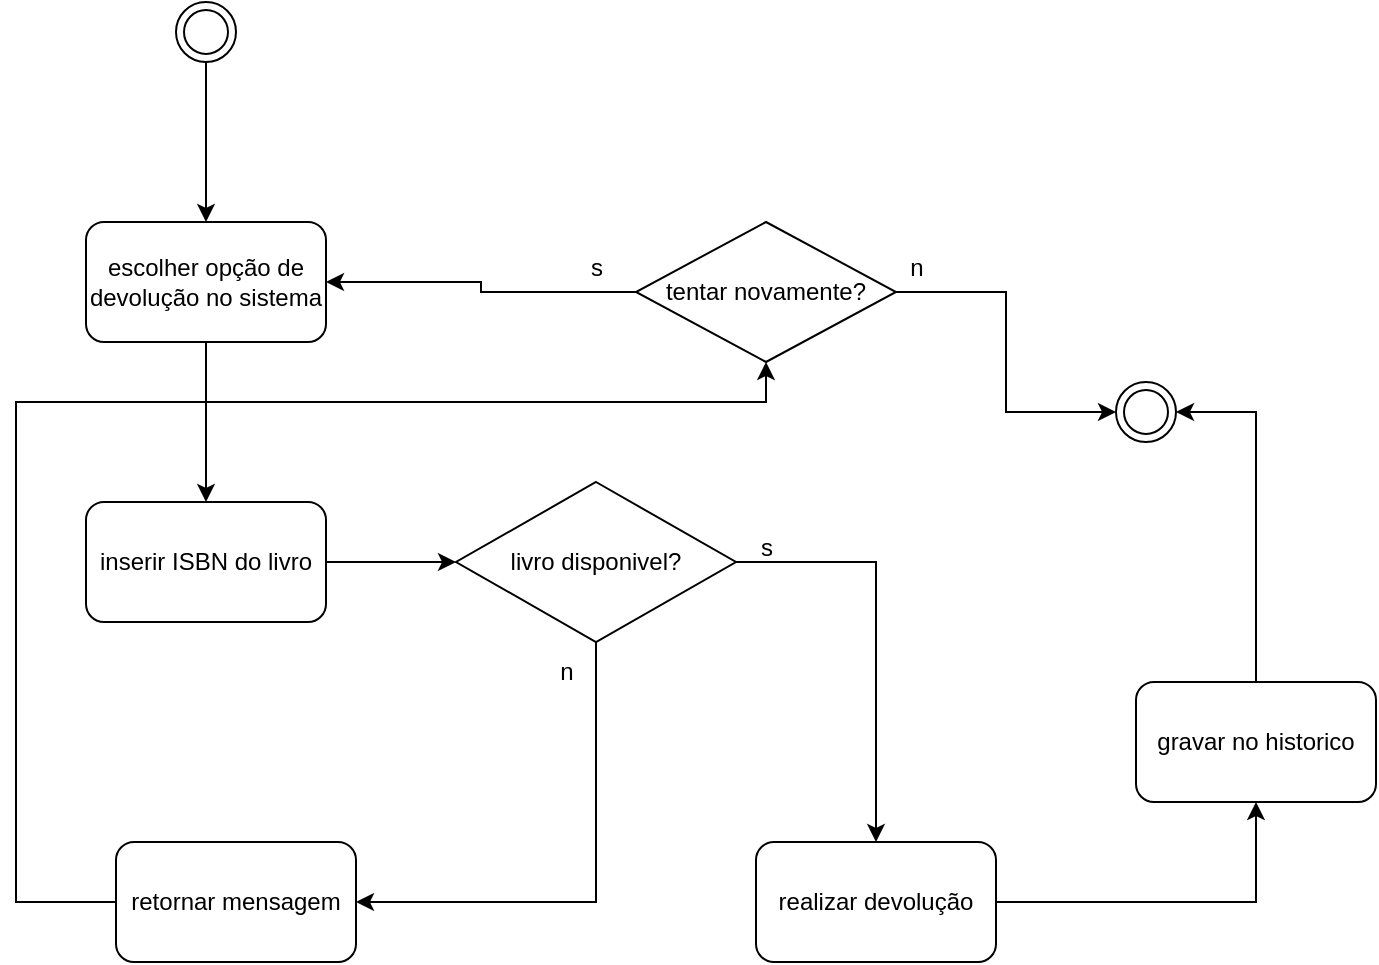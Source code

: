 <mxfile version="21.7.2" type="device">
  <diagram name="Página-1" id="ZKmiamIRYfWgfsldtudF">
    <mxGraphModel dx="1678" dy="892" grid="1" gridSize="10" guides="1" tooltips="1" connect="1" arrows="1" fold="1" page="1" pageScale="1" pageWidth="1920" pageHeight="1200" math="0" shadow="0">
      <root>
        <mxCell id="0" />
        <mxCell id="1" parent="0" />
        <mxCell id="aqb9V1pjNic0fwWnrqPl-53" style="edgeStyle=orthogonalEdgeStyle;rounded=0;orthogonalLoop=1;jettySize=auto;html=1;" edge="1" parent="1" source="aqb9V1pjNic0fwWnrqPl-44" target="aqb9V1pjNic0fwWnrqPl-45">
          <mxGeometry relative="1" as="geometry" />
        </mxCell>
        <mxCell id="aqb9V1pjNic0fwWnrqPl-44" value="" style="ellipse;html=1;shape=endState;" vertex="1" parent="1">
          <mxGeometry x="110" y="70" width="30" height="30" as="geometry" />
        </mxCell>
        <mxCell id="aqb9V1pjNic0fwWnrqPl-54" style="edgeStyle=orthogonalEdgeStyle;rounded=0;orthogonalLoop=1;jettySize=auto;html=1;" edge="1" parent="1" source="aqb9V1pjNic0fwWnrqPl-45" target="aqb9V1pjNic0fwWnrqPl-47">
          <mxGeometry relative="1" as="geometry" />
        </mxCell>
        <mxCell id="aqb9V1pjNic0fwWnrqPl-45" value="escolher opção de devolução no sistema" style="rounded=1;whiteSpace=wrap;html=1;" vertex="1" parent="1">
          <mxGeometry x="65" y="180" width="120" height="60" as="geometry" />
        </mxCell>
        <mxCell id="aqb9V1pjNic0fwWnrqPl-55" style="edgeStyle=orthogonalEdgeStyle;rounded=0;orthogonalLoop=1;jettySize=auto;html=1;entryX=0;entryY=0.5;entryDx=0;entryDy=0;" edge="1" parent="1" source="aqb9V1pjNic0fwWnrqPl-47" target="aqb9V1pjNic0fwWnrqPl-50">
          <mxGeometry relative="1" as="geometry" />
        </mxCell>
        <mxCell id="aqb9V1pjNic0fwWnrqPl-47" value="inserir ISBN do livro" style="rounded=1;whiteSpace=wrap;html=1;" vertex="1" parent="1">
          <mxGeometry x="65" y="320" width="120" height="60" as="geometry" />
        </mxCell>
        <mxCell id="aqb9V1pjNic0fwWnrqPl-60" style="edgeStyle=orthogonalEdgeStyle;rounded=0;orthogonalLoop=1;jettySize=auto;html=1;entryX=0.5;entryY=1;entryDx=0;entryDy=0;" edge="1" parent="1" source="aqb9V1pjNic0fwWnrqPl-48" target="aqb9V1pjNic0fwWnrqPl-49">
          <mxGeometry relative="1" as="geometry">
            <Array as="points">
              <mxPoint x="30" y="520" />
              <mxPoint x="30" y="270" />
              <mxPoint x="405" y="270" />
            </Array>
          </mxGeometry>
        </mxCell>
        <mxCell id="aqb9V1pjNic0fwWnrqPl-48" value="retornar mensagem" style="rounded=1;whiteSpace=wrap;html=1;" vertex="1" parent="1">
          <mxGeometry x="80" y="490" width="120" height="60" as="geometry" />
        </mxCell>
        <mxCell id="aqb9V1pjNic0fwWnrqPl-64" style="edgeStyle=orthogonalEdgeStyle;rounded=0;orthogonalLoop=1;jettySize=auto;html=1;entryX=0;entryY=0.5;entryDx=0;entryDy=0;" edge="1" parent="1" source="aqb9V1pjNic0fwWnrqPl-49" target="aqb9V1pjNic0fwWnrqPl-63">
          <mxGeometry relative="1" as="geometry" />
        </mxCell>
        <mxCell id="aqb9V1pjNic0fwWnrqPl-70" style="edgeStyle=orthogonalEdgeStyle;rounded=0;orthogonalLoop=1;jettySize=auto;html=1;" edge="1" parent="1" source="aqb9V1pjNic0fwWnrqPl-49" target="aqb9V1pjNic0fwWnrqPl-45">
          <mxGeometry relative="1" as="geometry" />
        </mxCell>
        <mxCell id="aqb9V1pjNic0fwWnrqPl-49" value="tentar novamente?" style="rhombus;whiteSpace=wrap;html=1;" vertex="1" parent="1">
          <mxGeometry x="340" y="180" width="130" height="70" as="geometry" />
        </mxCell>
        <mxCell id="aqb9V1pjNic0fwWnrqPl-56" style="edgeStyle=orthogonalEdgeStyle;rounded=0;orthogonalLoop=1;jettySize=auto;html=1;entryX=0.5;entryY=0;entryDx=0;entryDy=0;" edge="1" parent="1" source="aqb9V1pjNic0fwWnrqPl-50" target="aqb9V1pjNic0fwWnrqPl-51">
          <mxGeometry relative="1" as="geometry" />
        </mxCell>
        <mxCell id="aqb9V1pjNic0fwWnrqPl-57" style="edgeStyle=orthogonalEdgeStyle;rounded=0;orthogonalLoop=1;jettySize=auto;html=1;entryX=1;entryY=0.5;entryDx=0;entryDy=0;" edge="1" parent="1" source="aqb9V1pjNic0fwWnrqPl-50" target="aqb9V1pjNic0fwWnrqPl-48">
          <mxGeometry relative="1" as="geometry">
            <Array as="points">
              <mxPoint x="320" y="520" />
            </Array>
          </mxGeometry>
        </mxCell>
        <mxCell id="aqb9V1pjNic0fwWnrqPl-50" value="livro disponivel?" style="rhombus;whiteSpace=wrap;html=1;" vertex="1" parent="1">
          <mxGeometry x="250" y="310" width="140" height="80" as="geometry" />
        </mxCell>
        <mxCell id="aqb9V1pjNic0fwWnrqPl-62" style="edgeStyle=orthogonalEdgeStyle;rounded=0;orthogonalLoop=1;jettySize=auto;html=1;entryX=0.5;entryY=1;entryDx=0;entryDy=0;" edge="1" parent="1" source="aqb9V1pjNic0fwWnrqPl-51" target="aqb9V1pjNic0fwWnrqPl-52">
          <mxGeometry relative="1" as="geometry">
            <mxPoint x="830" y="480" as="targetPoint" />
          </mxGeometry>
        </mxCell>
        <mxCell id="aqb9V1pjNic0fwWnrqPl-51" value="realizar devolução" style="rounded=1;whiteSpace=wrap;html=1;" vertex="1" parent="1">
          <mxGeometry x="400" y="490" width="120" height="60" as="geometry" />
        </mxCell>
        <mxCell id="aqb9V1pjNic0fwWnrqPl-65" style="edgeStyle=orthogonalEdgeStyle;rounded=0;orthogonalLoop=1;jettySize=auto;html=1;entryX=1;entryY=0.5;entryDx=0;entryDy=0;" edge="1" parent="1" source="aqb9V1pjNic0fwWnrqPl-52" target="aqb9V1pjNic0fwWnrqPl-63">
          <mxGeometry relative="1" as="geometry" />
        </mxCell>
        <mxCell id="aqb9V1pjNic0fwWnrqPl-52" value="gravar no historico" style="rounded=1;whiteSpace=wrap;html=1;" vertex="1" parent="1">
          <mxGeometry x="590" y="410" width="120" height="60" as="geometry" />
        </mxCell>
        <mxCell id="aqb9V1pjNic0fwWnrqPl-63" value="" style="ellipse;html=1;shape=endState;" vertex="1" parent="1">
          <mxGeometry x="580" y="260" width="30" height="30" as="geometry" />
        </mxCell>
        <mxCell id="aqb9V1pjNic0fwWnrqPl-66" value="s" style="text;html=1;align=center;verticalAlign=middle;resizable=0;points=[];autosize=1;strokeColor=none;fillColor=none;" vertex="1" parent="1">
          <mxGeometry x="390" y="328" width="30" height="30" as="geometry" />
        </mxCell>
        <mxCell id="aqb9V1pjNic0fwWnrqPl-67" value="n" style="text;html=1;align=center;verticalAlign=middle;resizable=0;points=[];autosize=1;strokeColor=none;fillColor=none;" vertex="1" parent="1">
          <mxGeometry x="290" y="390" width="30" height="30" as="geometry" />
        </mxCell>
        <mxCell id="aqb9V1pjNic0fwWnrqPl-71" value="s" style="text;html=1;align=center;verticalAlign=middle;resizable=0;points=[];autosize=1;strokeColor=none;fillColor=none;" vertex="1" parent="1">
          <mxGeometry x="305" y="188" width="30" height="30" as="geometry" />
        </mxCell>
        <mxCell id="aqb9V1pjNic0fwWnrqPl-72" value="n" style="text;html=1;align=center;verticalAlign=middle;resizable=0;points=[];autosize=1;strokeColor=none;fillColor=none;" vertex="1" parent="1">
          <mxGeometry x="465" y="188" width="30" height="30" as="geometry" />
        </mxCell>
      </root>
    </mxGraphModel>
  </diagram>
</mxfile>
